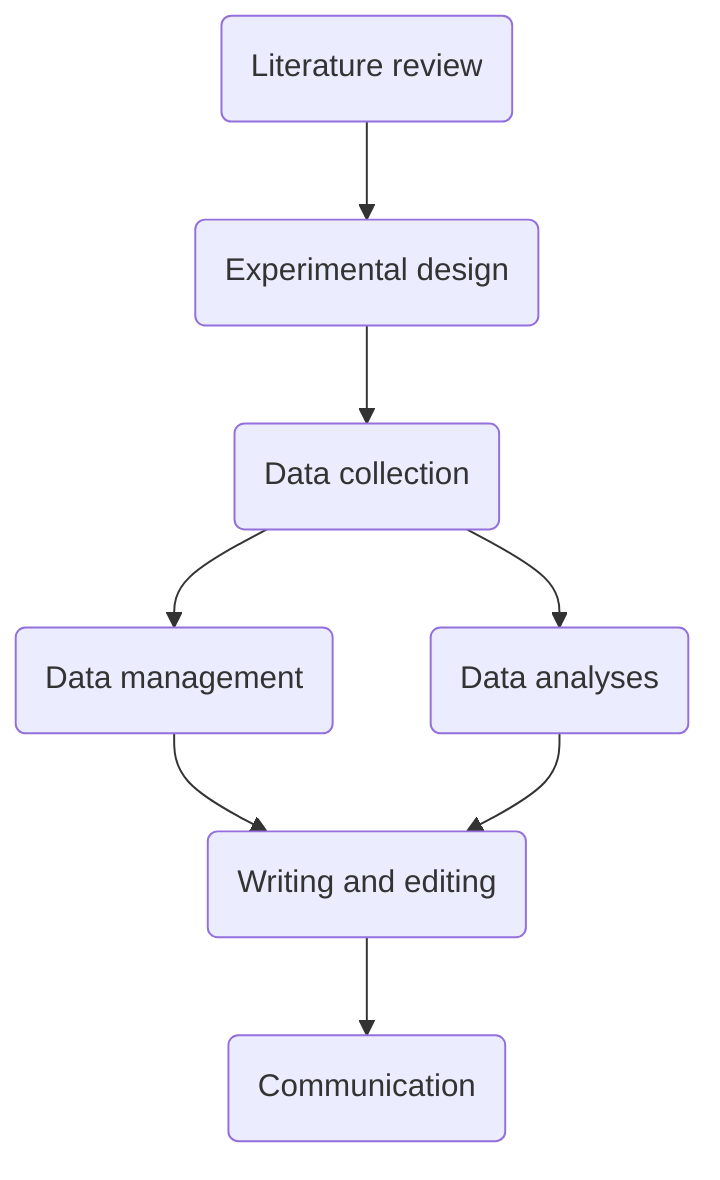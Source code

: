 graph TD
A(Literature review) -->B(Experimental design)
B --> C(Data collection)
C --> D(Data management)
C --> E(Data analyses)
D --> F(Writing and editing)
E --> F(Writing and editing)
F --> G(Communication)